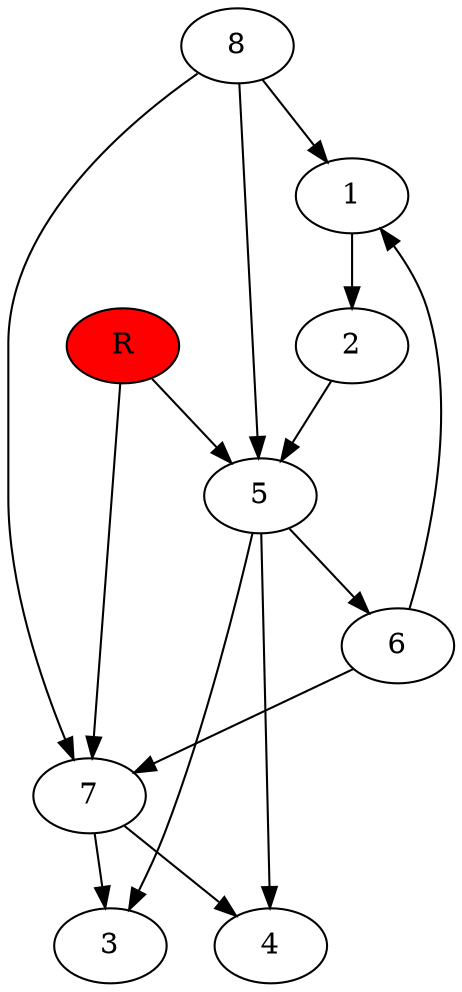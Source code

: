 digraph prb8673 {
	1
	2
	3
	4
	5
	6
	7
	8
	R [fillcolor="#ff0000" style=filled]
	1 -> 2
	2 -> 5
	5 -> 3
	5 -> 4
	5 -> 6
	6 -> 1
	6 -> 7
	7 -> 3
	7 -> 4
	8 -> 1
	8 -> 5
	8 -> 7
	R -> 5
	R -> 7
}
